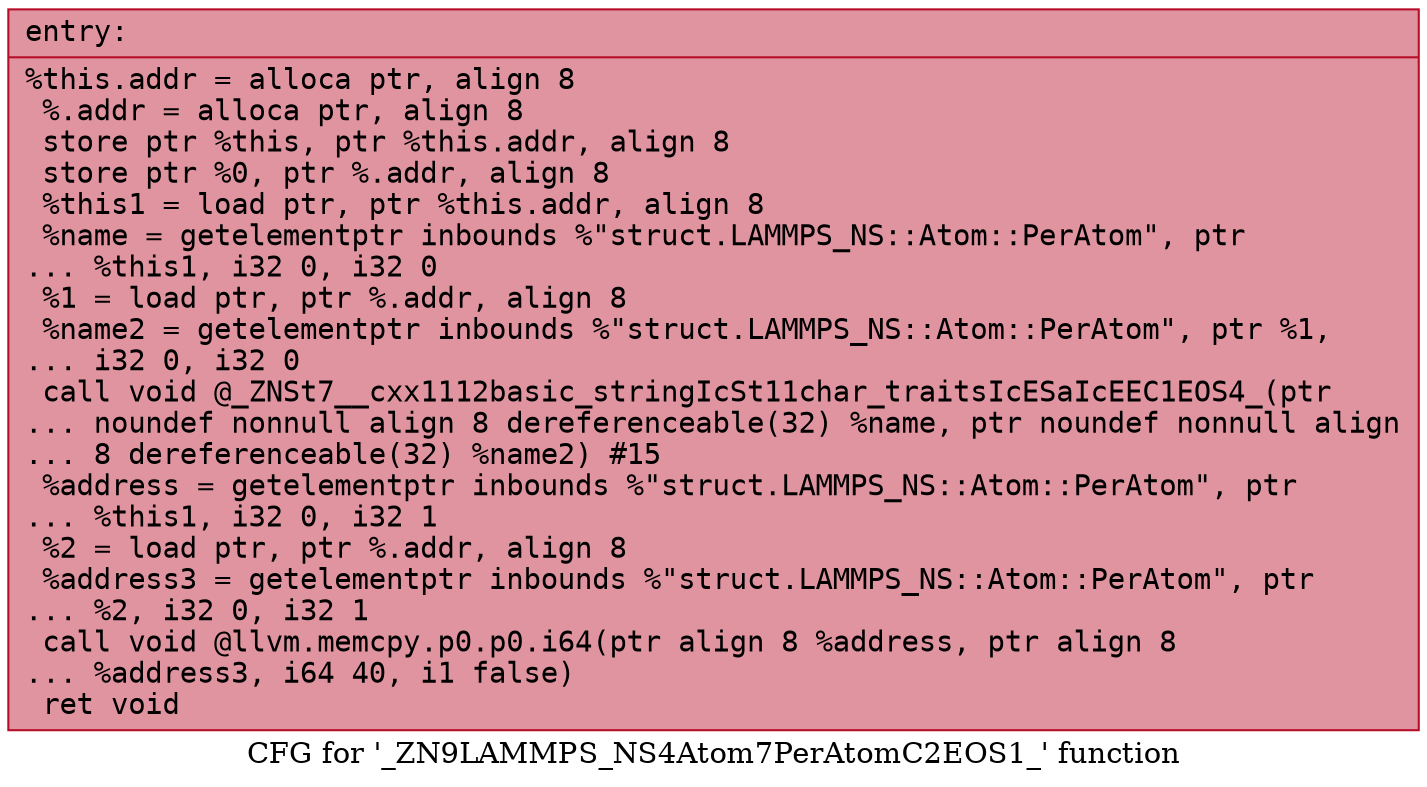 digraph "CFG for '_ZN9LAMMPS_NS4Atom7PerAtomC2EOS1_' function" {
	label="CFG for '_ZN9LAMMPS_NS4Atom7PerAtomC2EOS1_' function";

	Node0x55aea9237e00 [shape=record,color="#b70d28ff", style=filled, fillcolor="#b70d2870" fontname="Courier",label="{entry:\l|  %this.addr = alloca ptr, align 8\l  %.addr = alloca ptr, align 8\l  store ptr %this, ptr %this.addr, align 8\l  store ptr %0, ptr %.addr, align 8\l  %this1 = load ptr, ptr %this.addr, align 8\l  %name = getelementptr inbounds %\"struct.LAMMPS_NS::Atom::PerAtom\", ptr\l... %this1, i32 0, i32 0\l  %1 = load ptr, ptr %.addr, align 8\l  %name2 = getelementptr inbounds %\"struct.LAMMPS_NS::Atom::PerAtom\", ptr %1,\l... i32 0, i32 0\l  call void @_ZNSt7__cxx1112basic_stringIcSt11char_traitsIcESaIcEEC1EOS4_(ptr\l... noundef nonnull align 8 dereferenceable(32) %name, ptr noundef nonnull align\l... 8 dereferenceable(32) %name2) #15\l  %address = getelementptr inbounds %\"struct.LAMMPS_NS::Atom::PerAtom\", ptr\l... %this1, i32 0, i32 1\l  %2 = load ptr, ptr %.addr, align 8\l  %address3 = getelementptr inbounds %\"struct.LAMMPS_NS::Atom::PerAtom\", ptr\l... %2, i32 0, i32 1\l  call void @llvm.memcpy.p0.p0.i64(ptr align 8 %address, ptr align 8\l... %address3, i64 40, i1 false)\l  ret void\l}"];
}
